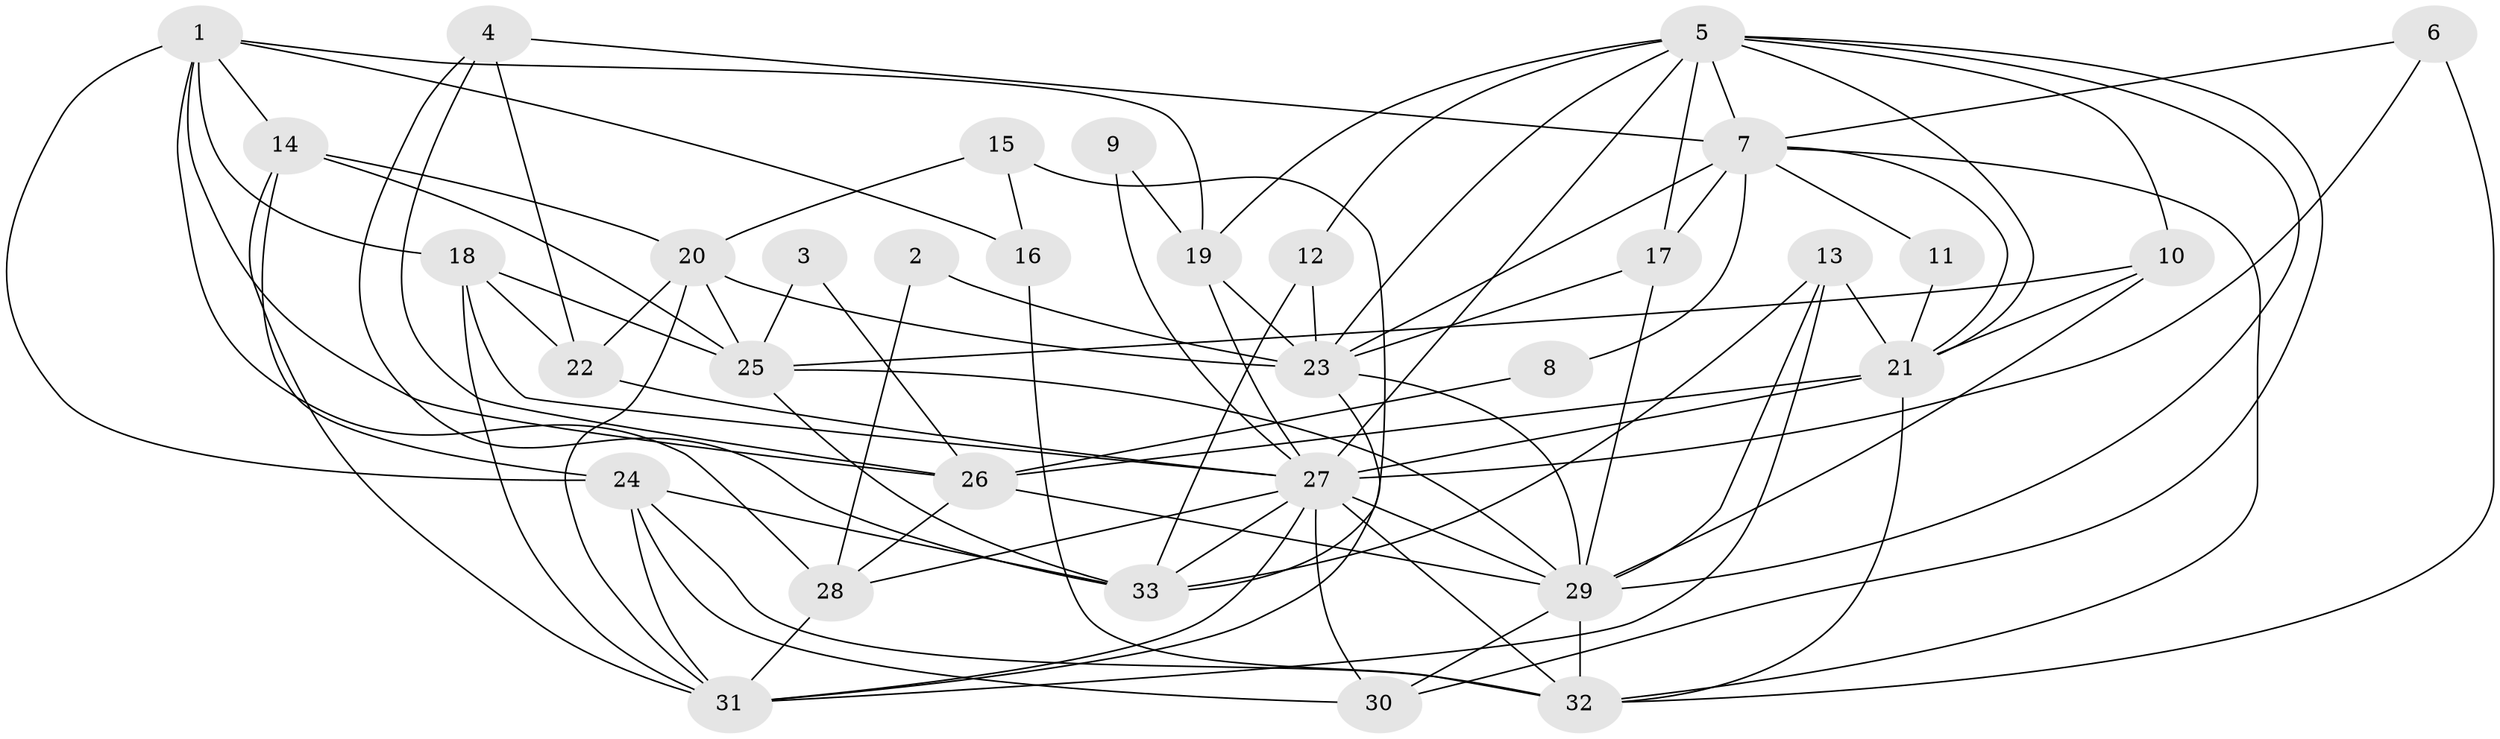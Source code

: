 // original degree distribution, {4: 0.2153846153846154, 5: 0.18461538461538463, 2: 0.15384615384615385, 8: 0.06153846153846154, 3: 0.3076923076923077, 7: 0.03076923076923077, 6: 0.046153846153846156}
// Generated by graph-tools (version 1.1) at 2025/50/03/09/25 03:50:15]
// undirected, 33 vertices, 90 edges
graph export_dot {
graph [start="1"]
  node [color=gray90,style=filled];
  1;
  2;
  3;
  4;
  5;
  6;
  7;
  8;
  9;
  10;
  11;
  12;
  13;
  14;
  15;
  16;
  17;
  18;
  19;
  20;
  21;
  22;
  23;
  24;
  25;
  26;
  27;
  28;
  29;
  30;
  31;
  32;
  33;
  1 -- 14 [weight=1.0];
  1 -- 16 [weight=1.0];
  1 -- 18 [weight=1.0];
  1 -- 19 [weight=1.0];
  1 -- 24 [weight=1.0];
  1 -- 26 [weight=1.0];
  1 -- 28 [weight=1.0];
  2 -- 23 [weight=1.0];
  2 -- 28 [weight=1.0];
  3 -- 25 [weight=1.0];
  3 -- 26 [weight=1.0];
  4 -- 7 [weight=1.0];
  4 -- 22 [weight=1.0];
  4 -- 26 [weight=1.0];
  4 -- 33 [weight=1.0];
  5 -- 7 [weight=1.0];
  5 -- 10 [weight=1.0];
  5 -- 12 [weight=1.0];
  5 -- 17 [weight=1.0];
  5 -- 19 [weight=1.0];
  5 -- 21 [weight=1.0];
  5 -- 23 [weight=1.0];
  5 -- 27 [weight=1.0];
  5 -- 29 [weight=1.0];
  5 -- 30 [weight=1.0];
  6 -- 7 [weight=1.0];
  6 -- 27 [weight=1.0];
  6 -- 32 [weight=1.0];
  7 -- 8 [weight=1.0];
  7 -- 11 [weight=1.0];
  7 -- 17 [weight=1.0];
  7 -- 21 [weight=1.0];
  7 -- 23 [weight=1.0];
  7 -- 32 [weight=1.0];
  8 -- 26 [weight=1.0];
  9 -- 19 [weight=1.0];
  9 -- 27 [weight=1.0];
  10 -- 21 [weight=1.0];
  10 -- 25 [weight=1.0];
  10 -- 29 [weight=1.0];
  11 -- 21 [weight=1.0];
  12 -- 23 [weight=1.0];
  12 -- 33 [weight=1.0];
  13 -- 21 [weight=1.0];
  13 -- 29 [weight=1.0];
  13 -- 31 [weight=1.0];
  13 -- 33 [weight=1.0];
  14 -- 20 [weight=1.0];
  14 -- 24 [weight=1.0];
  14 -- 25 [weight=1.0];
  14 -- 31 [weight=1.0];
  15 -- 16 [weight=1.0];
  15 -- 20 [weight=1.0];
  15 -- 33 [weight=1.0];
  16 -- 32 [weight=1.0];
  17 -- 23 [weight=1.0];
  17 -- 29 [weight=1.0];
  18 -- 22 [weight=2.0];
  18 -- 25 [weight=1.0];
  18 -- 27 [weight=1.0];
  18 -- 31 [weight=1.0];
  19 -- 23 [weight=1.0];
  19 -- 27 [weight=1.0];
  20 -- 22 [weight=1.0];
  20 -- 23 [weight=1.0];
  20 -- 25 [weight=1.0];
  20 -- 31 [weight=1.0];
  21 -- 26 [weight=2.0];
  21 -- 27 [weight=2.0];
  21 -- 32 [weight=1.0];
  22 -- 27 [weight=1.0];
  23 -- 29 [weight=1.0];
  23 -- 31 [weight=1.0];
  24 -- 30 [weight=1.0];
  24 -- 31 [weight=1.0];
  24 -- 32 [weight=1.0];
  24 -- 33 [weight=1.0];
  25 -- 29 [weight=1.0];
  25 -- 33 [weight=1.0];
  26 -- 28 [weight=1.0];
  26 -- 29 [weight=1.0];
  27 -- 28 [weight=1.0];
  27 -- 29 [weight=1.0];
  27 -- 30 [weight=1.0];
  27 -- 31 [weight=1.0];
  27 -- 32 [weight=1.0];
  27 -- 33 [weight=1.0];
  28 -- 31 [weight=1.0];
  29 -- 30 [weight=1.0];
  29 -- 32 [weight=2.0];
}

